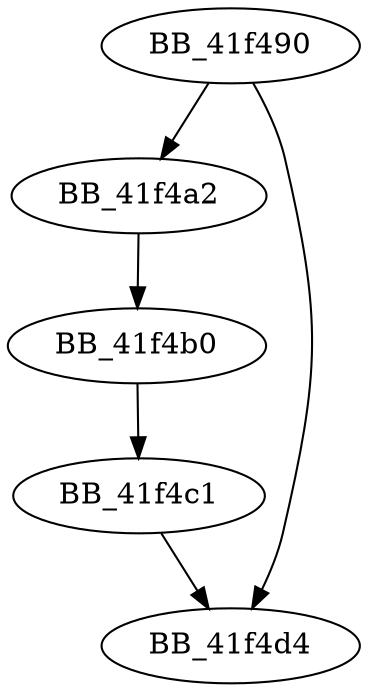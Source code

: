 DiGraph __unwind_handler{
BB_41f490->BB_41f4a2
BB_41f490->BB_41f4d4
BB_41f4a2->BB_41f4b0
BB_41f4b0->BB_41f4c1
BB_41f4c1->BB_41f4d4
}
